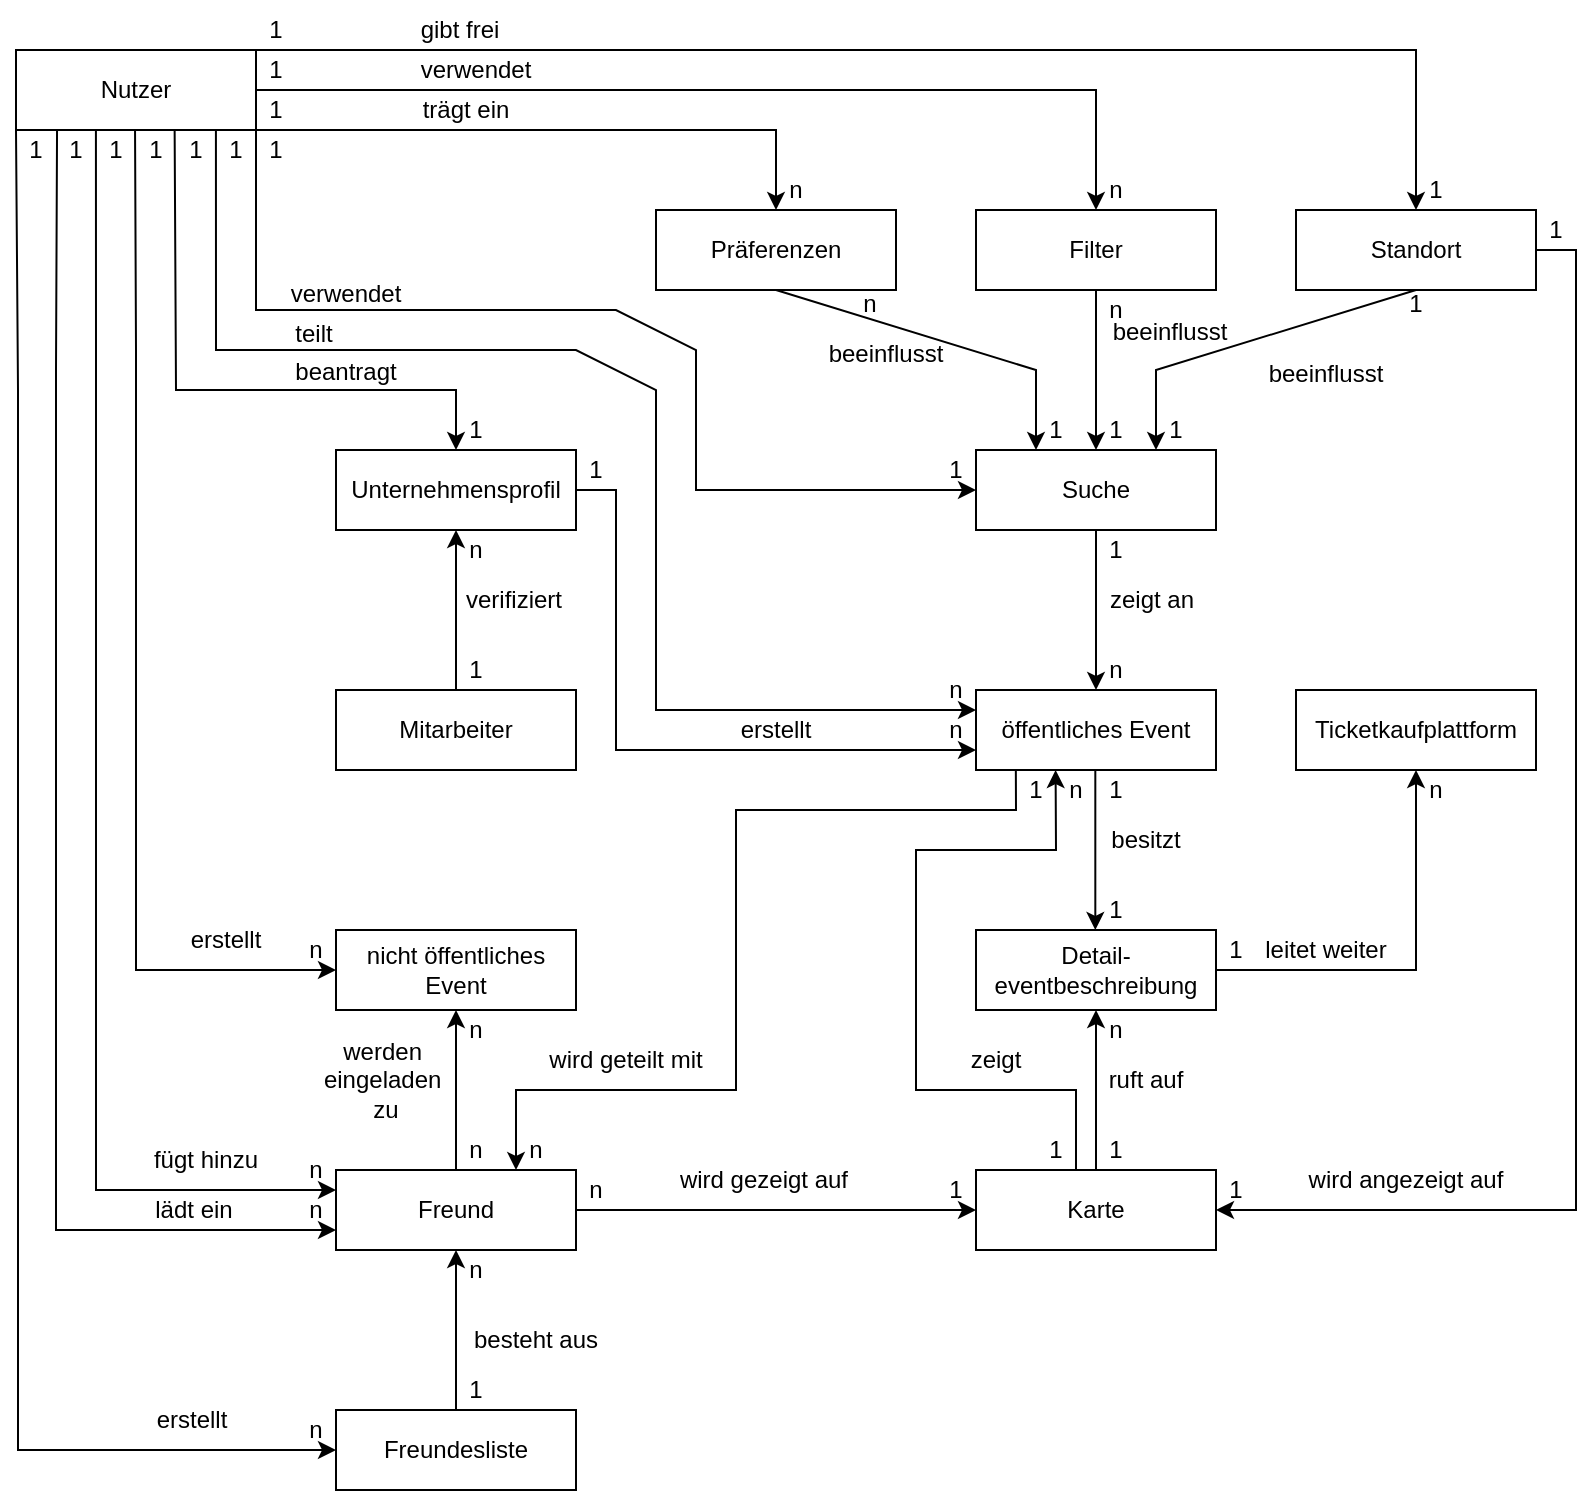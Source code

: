 <mxfile version="23.1.3" type="device">
  <diagram id="C5RBs43oDa-KdzZeNtuy" name="Page-1">
    <mxGraphModel dx="1430" dy="1957" grid="1" gridSize="10" guides="1" tooltips="1" connect="1" arrows="1" fold="1" page="1" pageScale="1" pageWidth="827" pageHeight="1169" math="0" shadow="0">
      <root>
        <mxCell id="WIyWlLk6GJQsqaUBKTNV-0" />
        <mxCell id="WIyWlLk6GJQsqaUBKTNV-1" parent="WIyWlLk6GJQsqaUBKTNV-0" />
        <mxCell id="nVapJY6sta9pWaosvOqD-2" value="Nutzer" style="rounded=0;whiteSpace=wrap;html=1;" parent="WIyWlLk6GJQsqaUBKTNV-1" vertex="1">
          <mxGeometry x="40" width="120" height="40" as="geometry" />
        </mxCell>
        <mxCell id="nVapJY6sta9pWaosvOqD-3" value="öffentliches Event" style="rounded=0;whiteSpace=wrap;html=1;" parent="WIyWlLk6GJQsqaUBKTNV-1" vertex="1">
          <mxGeometry x="520" y="320" width="120" height="40" as="geometry" />
        </mxCell>
        <mxCell id="nVapJY6sta9pWaosvOqD-4" value="Suche" style="rounded=0;whiteSpace=wrap;html=1;" parent="WIyWlLk6GJQsqaUBKTNV-1" vertex="1">
          <mxGeometry x="520" y="200" width="120" height="40" as="geometry" />
        </mxCell>
        <mxCell id="nVapJY6sta9pWaosvOqD-5" value="Standort" style="rounded=0;whiteSpace=wrap;html=1;" parent="WIyWlLk6GJQsqaUBKTNV-1" vertex="1">
          <mxGeometry x="680" y="80" width="120" height="40" as="geometry" />
        </mxCell>
        <mxCell id="nVapJY6sta9pWaosvOqD-6" value="Unternehmensprofil" style="rounded=0;whiteSpace=wrap;html=1;" parent="WIyWlLk6GJQsqaUBKTNV-1" vertex="1">
          <mxGeometry x="200" y="200" width="120" height="40" as="geometry" />
        </mxCell>
        <mxCell id="nVapJY6sta9pWaosvOqD-7" value="Detail-eventbeschreibung" style="rounded=0;whiteSpace=wrap;html=1;" parent="WIyWlLk6GJQsqaUBKTNV-1" vertex="1">
          <mxGeometry x="520" y="440" width="120" height="40" as="geometry" />
        </mxCell>
        <mxCell id="nVapJY6sta9pWaosvOqD-10" value="Mitarbeiter" style="rounded=0;whiteSpace=wrap;html=1;" parent="WIyWlLk6GJQsqaUBKTNV-1" vertex="1">
          <mxGeometry x="200" y="320" width="120" height="40" as="geometry" />
        </mxCell>
        <mxCell id="nVapJY6sta9pWaosvOqD-33" value="nicht öffentliches Event" style="rounded=0;whiteSpace=wrap;html=1;" parent="WIyWlLk6GJQsqaUBKTNV-1" vertex="1">
          <mxGeometry x="200" y="440" width="120" height="40" as="geometry" />
        </mxCell>
        <mxCell id="nVapJY6sta9pWaosvOqD-36" value="Freund" style="rounded=0;whiteSpace=wrap;html=1;" parent="WIyWlLk6GJQsqaUBKTNV-1" vertex="1">
          <mxGeometry x="200" y="560" width="120" height="40" as="geometry" />
        </mxCell>
        <mxCell id="nVapJY6sta9pWaosvOqD-44" value="Karte" style="rounded=0;whiteSpace=wrap;html=1;" parent="WIyWlLk6GJQsqaUBKTNV-1" vertex="1">
          <mxGeometry x="520" y="560" width="120" height="40" as="geometry" />
        </mxCell>
        <mxCell id="nVapJY6sta9pWaosvOqD-49" value="Ticketkaufplattform" style="rounded=0;whiteSpace=wrap;html=1;" parent="WIyWlLk6GJQsqaUBKTNV-1" vertex="1">
          <mxGeometry x="680" y="320" width="120" height="40" as="geometry" />
        </mxCell>
        <mxCell id="nVapJY6sta9pWaosvOqD-52" value="wird angezeigt auf" style="text;html=1;strokeColor=none;fillColor=none;align=center;verticalAlign=middle;whiteSpace=wrap;rounded=0;" parent="WIyWlLk6GJQsqaUBKTNV-1" vertex="1">
          <mxGeometry x="680" y="550" width="110" height="30" as="geometry" />
        </mxCell>
        <mxCell id="nVapJY6sta9pWaosvOqD-53" value="Freundesliste" style="rounded=0;whiteSpace=wrap;html=1;" parent="WIyWlLk6GJQsqaUBKTNV-1" vertex="1">
          <mxGeometry x="200" y="680" width="120" height="40" as="geometry" />
        </mxCell>
        <mxCell id="zgetLdKCv26-jTT6jSqN-0" value="Präferenzen" style="rounded=0;whiteSpace=wrap;html=1;" vertex="1" parent="WIyWlLk6GJQsqaUBKTNV-1">
          <mxGeometry x="360" y="80" width="120" height="40" as="geometry" />
        </mxCell>
        <mxCell id="zgetLdKCv26-jTT6jSqN-1" value="Filter" style="rounded=0;whiteSpace=wrap;html=1;" vertex="1" parent="WIyWlLk6GJQsqaUBKTNV-1">
          <mxGeometry x="520" y="80" width="120" height="40" as="geometry" />
        </mxCell>
        <mxCell id="zgetLdKCv26-jTT6jSqN-3" value="" style="endArrow=classic;html=1;rounded=0;entryX=0.5;entryY=0;entryDx=0;entryDy=0;exitX=1;exitY=0;exitDx=0;exitDy=0;" edge="1" parent="WIyWlLk6GJQsqaUBKTNV-1" source="nVapJY6sta9pWaosvOqD-2" target="nVapJY6sta9pWaosvOqD-5">
          <mxGeometry width="50" height="50" relative="1" as="geometry">
            <mxPoint x="160" y="10" as="sourcePoint" />
            <mxPoint x="740" y="10" as="targetPoint" />
            <Array as="points">
              <mxPoint x="740" />
            </Array>
          </mxGeometry>
        </mxCell>
        <mxCell id="zgetLdKCv26-jTT6jSqN-4" value="" style="endArrow=classic;html=1;rounded=0;entryX=0.5;entryY=0;entryDx=0;entryDy=0;exitX=1;exitY=0.5;exitDx=0;exitDy=0;" edge="1" parent="WIyWlLk6GJQsqaUBKTNV-1" source="nVapJY6sta9pWaosvOqD-2" target="zgetLdKCv26-jTT6jSqN-1">
          <mxGeometry width="50" height="50" relative="1" as="geometry">
            <mxPoint x="170" y="20" as="sourcePoint" />
            <mxPoint x="750" y="90" as="targetPoint" />
            <Array as="points">
              <mxPoint x="580" y="20" />
            </Array>
          </mxGeometry>
        </mxCell>
        <mxCell id="zgetLdKCv26-jTT6jSqN-5" value="" style="endArrow=classic;html=1;rounded=0;entryX=0.5;entryY=0;entryDx=0;entryDy=0;exitX=1;exitY=1;exitDx=0;exitDy=0;" edge="1" parent="WIyWlLk6GJQsqaUBKTNV-1" source="nVapJY6sta9pWaosvOqD-2" target="zgetLdKCv26-jTT6jSqN-0">
          <mxGeometry width="50" height="50" relative="1" as="geometry">
            <mxPoint x="170" y="30" as="sourcePoint" />
            <mxPoint x="590" y="90" as="targetPoint" />
            <Array as="points">
              <mxPoint x="420" y="40" />
            </Array>
          </mxGeometry>
        </mxCell>
        <mxCell id="zgetLdKCv26-jTT6jSqN-6" value="" style="endArrow=classic;html=1;rounded=0;exitX=1;exitY=1;exitDx=0;exitDy=0;entryX=0;entryY=0.5;entryDx=0;entryDy=0;" edge="1" parent="WIyWlLk6GJQsqaUBKTNV-1" source="nVapJY6sta9pWaosvOqD-2" target="nVapJY6sta9pWaosvOqD-4">
          <mxGeometry width="50" height="50" relative="1" as="geometry">
            <mxPoint x="80" y="140" as="sourcePoint" />
            <mxPoint x="320" y="190" as="targetPoint" />
            <Array as="points">
              <mxPoint x="160" y="100" />
              <mxPoint x="160" y="130" />
              <mxPoint x="340" y="130" />
              <mxPoint x="380" y="150" />
              <mxPoint x="380" y="220" />
            </Array>
          </mxGeometry>
        </mxCell>
        <mxCell id="zgetLdKCv26-jTT6jSqN-7" value="" style="endArrow=classic;html=1;rounded=0;entryX=0.5;entryY=0;entryDx=0;entryDy=0;exitX=0.661;exitY=1.007;exitDx=0;exitDy=0;exitPerimeter=0;" edge="1" parent="WIyWlLk6GJQsqaUBKTNV-1" source="nVapJY6sta9pWaosvOqD-2" target="nVapJY6sta9pWaosvOqD-6">
          <mxGeometry width="50" height="50" relative="1" as="geometry">
            <mxPoint x="30" y="150" as="sourcePoint" />
            <mxPoint x="290" y="200" as="targetPoint" />
            <Array as="points">
              <mxPoint x="120" y="170" />
              <mxPoint x="260" y="170" />
            </Array>
          </mxGeometry>
        </mxCell>
        <mxCell id="zgetLdKCv26-jTT6jSqN-8" value="" style="endArrow=classic;html=1;rounded=0;exitX=1;exitY=0.5;exitDx=0;exitDy=0;entryX=0;entryY=0.75;entryDx=0;entryDy=0;" edge="1" parent="WIyWlLk6GJQsqaUBKTNV-1" source="nVapJY6sta9pWaosvOqD-6" target="nVapJY6sta9pWaosvOqD-3">
          <mxGeometry width="50" height="50" relative="1" as="geometry">
            <mxPoint x="230" y="190" as="sourcePoint" />
            <mxPoint x="620" y="370" as="targetPoint" />
            <Array as="points">
              <mxPoint x="340" y="220" />
              <mxPoint x="340" y="350" />
              <mxPoint x="440" y="350" />
            </Array>
          </mxGeometry>
        </mxCell>
        <mxCell id="zgetLdKCv26-jTT6jSqN-9" value="" style="endArrow=classic;html=1;rounded=0;exitX=0.5;exitY=0;exitDx=0;exitDy=0;entryX=0.5;entryY=1;entryDx=0;entryDy=0;" edge="1" parent="WIyWlLk6GJQsqaUBKTNV-1" source="nVapJY6sta9pWaosvOqD-10" target="nVapJY6sta9pWaosvOqD-6">
          <mxGeometry width="50" height="50" relative="1" as="geometry">
            <mxPoint x="139.71" y="240" as="sourcePoint" />
            <mxPoint x="80" y="280" as="targetPoint" />
            <Array as="points" />
          </mxGeometry>
        </mxCell>
        <mxCell id="zgetLdKCv26-jTT6jSqN-10" value="" style="endArrow=classic;html=1;rounded=0;exitX=0.5;exitY=1;exitDx=0;exitDy=0;entryX=0.25;entryY=0;entryDx=0;entryDy=0;" edge="1" parent="WIyWlLk6GJQsqaUBKTNV-1" source="zgetLdKCv26-jTT6jSqN-0" target="nVapJY6sta9pWaosvOqD-4">
          <mxGeometry width="50" height="50" relative="1" as="geometry">
            <mxPoint x="460" y="210" as="sourcePoint" />
            <mxPoint x="420" y="160" as="targetPoint" />
            <Array as="points">
              <mxPoint x="550" y="160" />
            </Array>
          </mxGeometry>
        </mxCell>
        <mxCell id="zgetLdKCv26-jTT6jSqN-11" value="" style="endArrow=classic;html=1;rounded=0;exitX=0.5;exitY=1;exitDx=0;exitDy=0;entryX=0.25;entryY=0;entryDx=0;entryDy=0;" edge="1" parent="WIyWlLk6GJQsqaUBKTNV-1" source="zgetLdKCv26-jTT6jSqN-1">
          <mxGeometry width="50" height="50" relative="1" as="geometry">
            <mxPoint x="450" y="120" as="sourcePoint" />
            <mxPoint x="580" y="200" as="targetPoint" />
            <Array as="points">
              <mxPoint x="580" y="160" />
            </Array>
          </mxGeometry>
        </mxCell>
        <mxCell id="zgetLdKCv26-jTT6jSqN-12" value="" style="endArrow=classic;html=1;rounded=0;exitX=0.5;exitY=1;exitDx=0;exitDy=0;entryX=0.75;entryY=0;entryDx=0;entryDy=0;" edge="1" parent="WIyWlLk6GJQsqaUBKTNV-1" source="nVapJY6sta9pWaosvOqD-5" target="nVapJY6sta9pWaosvOqD-4">
          <mxGeometry width="50" height="50" relative="1" as="geometry">
            <mxPoint x="680" y="150" as="sourcePoint" />
            <mxPoint x="810" y="230" as="targetPoint" />
            <Array as="points">
              <mxPoint x="610" y="160" />
            </Array>
          </mxGeometry>
        </mxCell>
        <mxCell id="zgetLdKCv26-jTT6jSqN-13" value="" style="endArrow=classic;html=1;rounded=0;exitX=0.5;exitY=1;exitDx=0;exitDy=0;entryX=0.5;entryY=0;entryDx=0;entryDy=0;" edge="1" parent="WIyWlLk6GJQsqaUBKTNV-1" source="nVapJY6sta9pWaosvOqD-4" target="nVapJY6sta9pWaosvOqD-3">
          <mxGeometry width="50" height="50" relative="1" as="geometry">
            <mxPoint x="739.66" y="340" as="sourcePoint" />
            <mxPoint x="739.66" y="260" as="targetPoint" />
            <Array as="points" />
          </mxGeometry>
        </mxCell>
        <mxCell id="zgetLdKCv26-jTT6jSqN-14" value="" style="endArrow=classic;html=1;rounded=0;exitX=0.5;exitY=1;exitDx=0;exitDy=0;entryX=0.5;entryY=0;entryDx=0;entryDy=0;" edge="1" parent="WIyWlLk6GJQsqaUBKTNV-1">
          <mxGeometry width="50" height="50" relative="1" as="geometry">
            <mxPoint x="579.66" y="360" as="sourcePoint" />
            <mxPoint x="579.66" y="440" as="targetPoint" />
            <Array as="points" />
          </mxGeometry>
        </mxCell>
        <mxCell id="zgetLdKCv26-jTT6jSqN-15" value="" style="endArrow=classic;html=1;rounded=0;exitX=1;exitY=0.5;exitDx=0;exitDy=0;entryX=0.5;entryY=1;entryDx=0;entryDy=0;" edge="1" parent="WIyWlLk6GJQsqaUBKTNV-1" source="nVapJY6sta9pWaosvOqD-7" target="nVapJY6sta9pWaosvOqD-49">
          <mxGeometry width="50" height="50" relative="1" as="geometry">
            <mxPoint x="640" y="450" as="sourcePoint" />
            <mxPoint x="640" y="530" as="targetPoint" />
            <Array as="points">
              <mxPoint x="740" y="460" />
            </Array>
          </mxGeometry>
        </mxCell>
        <mxCell id="zgetLdKCv26-jTT6jSqN-16" value="" style="endArrow=classic;html=1;rounded=0;exitX=0.5;exitY=0;exitDx=0;exitDy=0;entryX=0.5;entryY=1;entryDx=0;entryDy=0;" edge="1" parent="WIyWlLk6GJQsqaUBKTNV-1" source="nVapJY6sta9pWaosvOqD-44" target="nVapJY6sta9pWaosvOqD-7">
          <mxGeometry width="50" height="50" relative="1" as="geometry">
            <mxPoint x="470" y="500" as="sourcePoint" />
            <mxPoint x="470" y="580" as="targetPoint" />
            <Array as="points" />
          </mxGeometry>
        </mxCell>
        <mxCell id="zgetLdKCv26-jTT6jSqN-17" value="" style="endArrow=classic;html=1;rounded=0;exitX=1;exitY=0.5;exitDx=0;exitDy=0;entryX=0;entryY=0.5;entryDx=0;entryDy=0;" edge="1" parent="WIyWlLk6GJQsqaUBKTNV-1" source="nVapJY6sta9pWaosvOqD-36" target="nVapJY6sta9pWaosvOqD-44">
          <mxGeometry width="50" height="50" relative="1" as="geometry">
            <mxPoint x="200" y="579.52" as="sourcePoint" />
            <mxPoint x="280" y="579.52" as="targetPoint" />
            <Array as="points" />
          </mxGeometry>
        </mxCell>
        <mxCell id="zgetLdKCv26-jTT6jSqN-18" value="" style="endArrow=classic;html=1;rounded=0;exitX=0.5;exitY=0;exitDx=0;exitDy=0;entryX=0.5;entryY=1;entryDx=0;entryDy=0;" edge="1" parent="WIyWlLk6GJQsqaUBKTNV-1" source="nVapJY6sta9pWaosvOqD-36" target="nVapJY6sta9pWaosvOqD-33">
          <mxGeometry width="50" height="50" relative="1" as="geometry">
            <mxPoint x="139.71" y="560" as="sourcePoint" />
            <mxPoint x="139.71" y="480" as="targetPoint" />
            <Array as="points" />
          </mxGeometry>
        </mxCell>
        <mxCell id="zgetLdKCv26-jTT6jSqN-19" value="" style="endArrow=classic;html=1;rounded=0;exitX=0.5;exitY=0;exitDx=0;exitDy=0;entryX=0.5;entryY=1;entryDx=0;entryDy=0;" edge="1" parent="WIyWlLk6GJQsqaUBKTNV-1">
          <mxGeometry width="50" height="50" relative="1" as="geometry">
            <mxPoint x="260" y="680" as="sourcePoint" />
            <mxPoint x="260" y="600" as="targetPoint" />
            <Array as="points" />
          </mxGeometry>
        </mxCell>
        <mxCell id="zgetLdKCv26-jTT6jSqN-20" value="" style="endArrow=classic;html=1;rounded=0;entryX=0;entryY=0.5;entryDx=0;entryDy=0;exitX=0.496;exitY=1;exitDx=0;exitDy=0;exitPerimeter=0;" edge="1" parent="WIyWlLk6GJQsqaUBKTNV-1" source="nVapJY6sta9pWaosvOqD-2" target="nVapJY6sta9pWaosvOqD-33">
          <mxGeometry width="50" height="50" relative="1" as="geometry">
            <mxPoint x="80" y="40" as="sourcePoint" />
            <mxPoint x="240" y="420" as="targetPoint" />
            <Array as="points">
              <mxPoint x="100" y="150" />
              <mxPoint x="100" y="460" />
            </Array>
          </mxGeometry>
        </mxCell>
        <mxCell id="zgetLdKCv26-jTT6jSqN-21" value="" style="endArrow=classic;html=1;rounded=0;exitX=0.333;exitY=1;exitDx=0;exitDy=0;entryX=0;entryY=0.25;entryDx=0;entryDy=0;exitPerimeter=0;" edge="1" parent="WIyWlLk6GJQsqaUBKTNV-1" source="nVapJY6sta9pWaosvOqD-2" target="nVapJY6sta9pWaosvOqD-36">
          <mxGeometry width="50" height="50" relative="1" as="geometry">
            <mxPoint x="60" y="40" as="sourcePoint" />
            <mxPoint x="60" y="480" as="targetPoint" />
            <Array as="points">
              <mxPoint x="80" y="150" />
              <mxPoint x="80" y="570" />
            </Array>
          </mxGeometry>
        </mxCell>
        <mxCell id="zgetLdKCv26-jTT6jSqN-22" value="" style="endArrow=classic;html=1;rounded=0;exitX=0.171;exitY=0.993;exitDx=0;exitDy=0;entryX=0;entryY=0.75;entryDx=0;entryDy=0;exitPerimeter=0;" edge="1" parent="WIyWlLk6GJQsqaUBKTNV-1" source="nVapJY6sta9pWaosvOqD-2" target="nVapJY6sta9pWaosvOqD-36">
          <mxGeometry width="50" height="50" relative="1" as="geometry">
            <mxPoint x="50" y="50" as="sourcePoint" />
            <mxPoint x="70" y="590" as="targetPoint" />
            <Array as="points">
              <mxPoint x="60" y="160" />
              <mxPoint x="60" y="590" />
            </Array>
          </mxGeometry>
        </mxCell>
        <mxCell id="zgetLdKCv26-jTT6jSqN-23" value="" style="endArrow=classic;html=1;rounded=0;exitX=0;exitY=1;exitDx=0;exitDy=0;entryX=0;entryY=0.5;entryDx=0;entryDy=0;" edge="1" parent="WIyWlLk6GJQsqaUBKTNV-1" source="nVapJY6sta9pWaosvOqD-2" target="nVapJY6sta9pWaosvOqD-53">
          <mxGeometry width="50" height="50" relative="1" as="geometry">
            <mxPoint x="40" y="50" as="sourcePoint" />
            <mxPoint x="71" y="600" as="targetPoint" />
            <Array as="points">
              <mxPoint x="41" y="170" />
              <mxPoint x="41" y="700" />
            </Array>
          </mxGeometry>
        </mxCell>
        <mxCell id="zgetLdKCv26-jTT6jSqN-24" value="" style="endArrow=classic;html=1;rounded=0;exitX=0.335;exitY=1;exitDx=0;exitDy=0;entryX=0.25;entryY=0;entryDx=0;entryDy=0;exitPerimeter=0;" edge="1" parent="WIyWlLk6GJQsqaUBKTNV-1">
          <mxGeometry width="50" height="50" relative="1" as="geometry">
            <mxPoint x="570" y="560" as="sourcePoint" />
            <mxPoint x="559.8" y="360" as="targetPoint" />
            <Array as="points">
              <mxPoint x="570.0" y="520" />
              <mxPoint x="490.0" y="520" />
              <mxPoint x="490.0" y="400" />
              <mxPoint x="560.0" y="400" />
            </Array>
          </mxGeometry>
        </mxCell>
        <mxCell id="zgetLdKCv26-jTT6jSqN-25" value="" style="endArrow=classic;html=1;rounded=0;exitX=0.833;exitY=1;exitDx=0;exitDy=0;exitPerimeter=0;entryX=0;entryY=0.25;entryDx=0;entryDy=0;" edge="1" parent="WIyWlLk6GJQsqaUBKTNV-1" source="nVapJY6sta9pWaosvOqD-2" target="nVapJY6sta9pWaosvOqD-3">
          <mxGeometry width="50" height="50" relative="1" as="geometry">
            <mxPoint x="120" y="40" as="sourcePoint" />
            <mxPoint x="490" y="330" as="targetPoint" />
            <Array as="points">
              <mxPoint x="140" y="150" />
              <mxPoint x="320" y="150" />
              <mxPoint x="360" y="170" />
              <mxPoint x="360" y="330" />
            </Array>
          </mxGeometry>
        </mxCell>
        <mxCell id="zgetLdKCv26-jTT6jSqN-26" value="" style="endArrow=classic;html=1;rounded=0;entryX=0.75;entryY=0;entryDx=0;entryDy=0;exitX=0.166;exitY=0.999;exitDx=0;exitDy=0;exitPerimeter=0;" edge="1" parent="WIyWlLk6GJQsqaUBKTNV-1" source="nVapJY6sta9pWaosvOqD-3" target="nVapJY6sta9pWaosvOqD-36">
          <mxGeometry width="50" height="50" relative="1" as="geometry">
            <mxPoint x="520" y="380" as="sourcePoint" />
            <mxPoint x="460" y="570" as="targetPoint" />
            <Array as="points">
              <mxPoint x="540" y="380" />
              <mxPoint x="400" y="380" />
              <mxPoint x="400" y="520" />
              <mxPoint x="290" y="520" />
            </Array>
          </mxGeometry>
        </mxCell>
        <mxCell id="zgetLdKCv26-jTT6jSqN-27" value="1" style="text;html=1;strokeColor=none;fillColor=none;align=center;verticalAlign=middle;whiteSpace=wrap;rounded=0;" vertex="1" parent="WIyWlLk6GJQsqaUBKTNV-1">
          <mxGeometry x="580" y="540" width="20" height="20" as="geometry" />
        </mxCell>
        <mxCell id="zgetLdKCv26-jTT6jSqN-28" value="1" style="text;html=1;strokeColor=none;fillColor=none;align=center;verticalAlign=middle;whiteSpace=wrap;rounded=0;" vertex="1" parent="WIyWlLk6GJQsqaUBKTNV-1">
          <mxGeometry x="500" y="560" width="20" height="20" as="geometry" />
        </mxCell>
        <mxCell id="zgetLdKCv26-jTT6jSqN-29" value="1" style="text;html=1;strokeColor=none;fillColor=none;align=center;verticalAlign=middle;whiteSpace=wrap;rounded=0;" vertex="1" parent="WIyWlLk6GJQsqaUBKTNV-1">
          <mxGeometry x="550" y="540" width="20" height="20" as="geometry" />
        </mxCell>
        <mxCell id="zgetLdKCv26-jTT6jSqN-30" value="n" style="text;html=1;strokeColor=none;fillColor=none;align=center;verticalAlign=middle;whiteSpace=wrap;rounded=0;" vertex="1" parent="WIyWlLk6GJQsqaUBKTNV-1">
          <mxGeometry x="740" y="360" width="20" height="20" as="geometry" />
        </mxCell>
        <mxCell id="zgetLdKCv26-jTT6jSqN-31" value="1" style="text;html=1;strokeColor=none;fillColor=none;align=center;verticalAlign=middle;whiteSpace=wrap;rounded=0;" vertex="1" parent="WIyWlLk6GJQsqaUBKTNV-1">
          <mxGeometry x="640" y="440" width="20" height="20" as="geometry" />
        </mxCell>
        <mxCell id="zgetLdKCv26-jTT6jSqN-32" value="1" style="text;html=1;strokeColor=none;fillColor=none;align=center;verticalAlign=middle;whiteSpace=wrap;rounded=0;" vertex="1" parent="WIyWlLk6GJQsqaUBKTNV-1">
          <mxGeometry x="580" y="360" width="20" height="20" as="geometry" />
        </mxCell>
        <mxCell id="zgetLdKCv26-jTT6jSqN-33" value="n" style="text;html=1;strokeColor=none;fillColor=none;align=center;verticalAlign=middle;whiteSpace=wrap;rounded=0;" vertex="1" parent="WIyWlLk6GJQsqaUBKTNV-1">
          <mxGeometry x="580" y="480" width="20" height="20" as="geometry" />
        </mxCell>
        <mxCell id="zgetLdKCv26-jTT6jSqN-34" value="1" style="text;html=1;strokeColor=none;fillColor=none;align=center;verticalAlign=middle;whiteSpace=wrap;rounded=0;" vertex="1" parent="WIyWlLk6GJQsqaUBKTNV-1">
          <mxGeometry x="580" y="420" width="20" height="20" as="geometry" />
        </mxCell>
        <mxCell id="zgetLdKCv26-jTT6jSqN-35" value="n" style="text;html=1;strokeColor=none;fillColor=none;align=center;verticalAlign=middle;whiteSpace=wrap;rounded=0;" vertex="1" parent="WIyWlLk6GJQsqaUBKTNV-1">
          <mxGeometry x="560" y="360" width="20" height="20" as="geometry" />
        </mxCell>
        <mxCell id="zgetLdKCv26-jTT6jSqN-36" value="n" style="text;html=1;strokeColor=none;fillColor=none;align=center;verticalAlign=middle;whiteSpace=wrap;rounded=0;" vertex="1" parent="WIyWlLk6GJQsqaUBKTNV-1">
          <mxGeometry x="290" y="540" width="20" height="20" as="geometry" />
        </mxCell>
        <mxCell id="zgetLdKCv26-jTT6jSqN-37" value="1" style="text;html=1;strokeColor=none;fillColor=none;align=center;verticalAlign=middle;whiteSpace=wrap;rounded=0;" vertex="1" parent="WIyWlLk6GJQsqaUBKTNV-1">
          <mxGeometry x="540" y="360" width="20" height="20" as="geometry" />
        </mxCell>
        <mxCell id="zgetLdKCv26-jTT6jSqN-38" value="1" style="text;html=1;strokeColor=none;fillColor=none;align=center;verticalAlign=middle;whiteSpace=wrap;rounded=0;" vertex="1" parent="WIyWlLk6GJQsqaUBKTNV-1">
          <mxGeometry x="580" y="240" width="20" height="20" as="geometry" />
        </mxCell>
        <mxCell id="zgetLdKCv26-jTT6jSqN-39" value="n" style="text;html=1;strokeColor=none;fillColor=none;align=center;verticalAlign=middle;whiteSpace=wrap;rounded=0;" vertex="1" parent="WIyWlLk6GJQsqaUBKTNV-1">
          <mxGeometry x="580" y="300" width="20" height="20" as="geometry" />
        </mxCell>
        <mxCell id="zgetLdKCv26-jTT6jSqN-40" value="1" style="text;html=1;strokeColor=none;fillColor=none;align=center;verticalAlign=middle;whiteSpace=wrap;rounded=0;" vertex="1" parent="WIyWlLk6GJQsqaUBKTNV-1">
          <mxGeometry x="550" y="180" width="20" height="20" as="geometry" />
        </mxCell>
        <mxCell id="zgetLdKCv26-jTT6jSqN-42" value="n" style="text;html=1;strokeColor=none;fillColor=none;align=center;verticalAlign=middle;whiteSpace=wrap;rounded=0;" vertex="1" parent="WIyWlLk6GJQsqaUBKTNV-1">
          <mxGeometry x="580" y="120" width="20" height="20" as="geometry" />
        </mxCell>
        <mxCell id="zgetLdKCv26-jTT6jSqN-43" value="1" style="text;html=1;strokeColor=none;fillColor=none;align=center;verticalAlign=middle;whiteSpace=wrap;rounded=0;" vertex="1" parent="WIyWlLk6GJQsqaUBKTNV-1">
          <mxGeometry x="730" y="117" width="20" height="20" as="geometry" />
        </mxCell>
        <mxCell id="zgetLdKCv26-jTT6jSqN-44" value="n" style="text;html=1;strokeColor=none;fillColor=none;align=center;verticalAlign=middle;whiteSpace=wrap;rounded=0;" vertex="1" parent="WIyWlLk6GJQsqaUBKTNV-1">
          <mxGeometry x="457" y="117" width="20" height="20" as="geometry" />
        </mxCell>
        <mxCell id="zgetLdKCv26-jTT6jSqN-45" value="1" style="text;html=1;strokeColor=none;fillColor=none;align=center;verticalAlign=middle;whiteSpace=wrap;rounded=0;" vertex="1" parent="WIyWlLk6GJQsqaUBKTNV-1">
          <mxGeometry x="580" y="180" width="20" height="20" as="geometry" />
        </mxCell>
        <mxCell id="zgetLdKCv26-jTT6jSqN-46" value="1" style="text;html=1;strokeColor=none;fillColor=none;align=center;verticalAlign=middle;whiteSpace=wrap;rounded=0;" vertex="1" parent="WIyWlLk6GJQsqaUBKTNV-1">
          <mxGeometry x="610" y="180" width="20" height="20" as="geometry" />
        </mxCell>
        <mxCell id="zgetLdKCv26-jTT6jSqN-47" value="1" style="text;html=1;strokeColor=none;fillColor=none;align=center;verticalAlign=middle;whiteSpace=wrap;rounded=0;" vertex="1" parent="WIyWlLk6GJQsqaUBKTNV-1">
          <mxGeometry x="160" y="20" width="20" height="20" as="geometry" />
        </mxCell>
        <mxCell id="zgetLdKCv26-jTT6jSqN-48" value="1" style="text;html=1;strokeColor=none;fillColor=none;align=center;verticalAlign=middle;whiteSpace=wrap;rounded=0;" vertex="1" parent="WIyWlLk6GJQsqaUBKTNV-1">
          <mxGeometry x="160" width="20" height="20" as="geometry" />
        </mxCell>
        <mxCell id="zgetLdKCv26-jTT6jSqN-49" value="1" style="text;html=1;strokeColor=none;fillColor=none;align=center;verticalAlign=middle;whiteSpace=wrap;rounded=0;" vertex="1" parent="WIyWlLk6GJQsqaUBKTNV-1">
          <mxGeometry x="160" y="-20" width="20" height="20" as="geometry" />
        </mxCell>
        <mxCell id="zgetLdKCv26-jTT6jSqN-50" value="n" style="text;html=1;strokeColor=none;fillColor=none;align=center;verticalAlign=middle;whiteSpace=wrap;rounded=0;" vertex="1" parent="WIyWlLk6GJQsqaUBKTNV-1">
          <mxGeometry x="420" y="60" width="20" height="20" as="geometry" />
        </mxCell>
        <mxCell id="zgetLdKCv26-jTT6jSqN-51" value="n" style="text;html=1;strokeColor=none;fillColor=none;align=center;verticalAlign=middle;whiteSpace=wrap;rounded=0;" vertex="1" parent="WIyWlLk6GJQsqaUBKTNV-1">
          <mxGeometry x="580" y="60" width="20" height="20" as="geometry" />
        </mxCell>
        <mxCell id="zgetLdKCv26-jTT6jSqN-52" value="1" style="text;html=1;strokeColor=none;fillColor=none;align=center;verticalAlign=middle;whiteSpace=wrap;rounded=0;" vertex="1" parent="WIyWlLk6GJQsqaUBKTNV-1">
          <mxGeometry x="740" y="60" width="20" height="20" as="geometry" />
        </mxCell>
        <mxCell id="zgetLdKCv26-jTT6jSqN-53" value="1" style="text;html=1;strokeColor=none;fillColor=none;align=center;verticalAlign=middle;whiteSpace=wrap;rounded=0;" vertex="1" parent="WIyWlLk6GJQsqaUBKTNV-1">
          <mxGeometry x="500" y="200" width="20" height="20" as="geometry" />
        </mxCell>
        <mxCell id="zgetLdKCv26-jTT6jSqN-54" value="1" style="text;html=1;strokeColor=none;fillColor=none;align=center;verticalAlign=middle;whiteSpace=wrap;rounded=0;" vertex="1" parent="WIyWlLk6GJQsqaUBKTNV-1">
          <mxGeometry x="160" y="40" width="20" height="20" as="geometry" />
        </mxCell>
        <mxCell id="zgetLdKCv26-jTT6jSqN-55" value="1" style="text;html=1;strokeColor=none;fillColor=none;align=center;verticalAlign=middle;whiteSpace=wrap;rounded=0;" vertex="1" parent="WIyWlLk6GJQsqaUBKTNV-1">
          <mxGeometry x="140" y="40" width="20" height="20" as="geometry" />
        </mxCell>
        <mxCell id="zgetLdKCv26-jTT6jSqN-56" value="1" style="text;html=1;strokeColor=none;fillColor=none;align=center;verticalAlign=middle;whiteSpace=wrap;rounded=0;" vertex="1" parent="WIyWlLk6GJQsqaUBKTNV-1">
          <mxGeometry x="120" y="40" width="20" height="20" as="geometry" />
        </mxCell>
        <mxCell id="zgetLdKCv26-jTT6jSqN-57" value="1" style="text;html=1;strokeColor=none;fillColor=none;align=center;verticalAlign=middle;whiteSpace=wrap;rounded=0;" vertex="1" parent="WIyWlLk6GJQsqaUBKTNV-1">
          <mxGeometry x="100" y="40" width="20" height="20" as="geometry" />
        </mxCell>
        <mxCell id="zgetLdKCv26-jTT6jSqN-58" value="1" style="text;html=1;strokeColor=none;fillColor=none;align=center;verticalAlign=middle;whiteSpace=wrap;rounded=0;" vertex="1" parent="WIyWlLk6GJQsqaUBKTNV-1">
          <mxGeometry x="80" y="40" width="20" height="20" as="geometry" />
        </mxCell>
        <mxCell id="zgetLdKCv26-jTT6jSqN-59" value="1" style="text;html=1;strokeColor=none;fillColor=none;align=center;verticalAlign=middle;whiteSpace=wrap;rounded=0;" vertex="1" parent="WIyWlLk6GJQsqaUBKTNV-1">
          <mxGeometry x="60" y="40" width="20" height="20" as="geometry" />
        </mxCell>
        <mxCell id="zgetLdKCv26-jTT6jSqN-60" value="1" style="text;html=1;strokeColor=none;fillColor=none;align=center;verticalAlign=middle;whiteSpace=wrap;rounded=0;" vertex="1" parent="WIyWlLk6GJQsqaUBKTNV-1">
          <mxGeometry x="40" y="40" width="20" height="20" as="geometry" />
        </mxCell>
        <mxCell id="zgetLdKCv26-jTT6jSqN-61" value="1" style="text;html=1;strokeColor=none;fillColor=none;align=center;verticalAlign=middle;whiteSpace=wrap;rounded=0;" vertex="1" parent="WIyWlLk6GJQsqaUBKTNV-1">
          <mxGeometry x="260" y="180" width="20" height="20" as="geometry" />
        </mxCell>
        <mxCell id="zgetLdKCv26-jTT6jSqN-62" value="1" style="text;html=1;strokeColor=none;fillColor=none;align=center;verticalAlign=middle;whiteSpace=wrap;rounded=0;" vertex="1" parent="WIyWlLk6GJQsqaUBKTNV-1">
          <mxGeometry x="260" y="300" width="20" height="20" as="geometry" />
        </mxCell>
        <mxCell id="zgetLdKCv26-jTT6jSqN-63" value="1" style="text;html=1;strokeColor=none;fillColor=none;align=center;verticalAlign=middle;whiteSpace=wrap;rounded=0;" vertex="1" parent="WIyWlLk6GJQsqaUBKTNV-1">
          <mxGeometry x="320" y="200" width="20" height="20" as="geometry" />
        </mxCell>
        <mxCell id="zgetLdKCv26-jTT6jSqN-64" value="n" style="text;html=1;strokeColor=none;fillColor=none;align=center;verticalAlign=middle;whiteSpace=wrap;rounded=0;" vertex="1" parent="WIyWlLk6GJQsqaUBKTNV-1">
          <mxGeometry x="260" y="240" width="20" height="20" as="geometry" />
        </mxCell>
        <mxCell id="zgetLdKCv26-jTT6jSqN-65" value="n" style="text;html=1;strokeColor=none;fillColor=none;align=center;verticalAlign=middle;whiteSpace=wrap;rounded=0;" vertex="1" parent="WIyWlLk6GJQsqaUBKTNV-1">
          <mxGeometry x="180" y="440" width="20" height="20" as="geometry" />
        </mxCell>
        <mxCell id="zgetLdKCv26-jTT6jSqN-66" value="n" style="text;html=1;strokeColor=none;fillColor=none;align=center;verticalAlign=middle;whiteSpace=wrap;rounded=0;" vertex="1" parent="WIyWlLk6GJQsqaUBKTNV-1">
          <mxGeometry x="260" y="480" width="20" height="20" as="geometry" />
        </mxCell>
        <mxCell id="zgetLdKCv26-jTT6jSqN-67" value="n" style="text;html=1;strokeColor=none;fillColor=none;align=center;verticalAlign=middle;whiteSpace=wrap;rounded=0;" vertex="1" parent="WIyWlLk6GJQsqaUBKTNV-1">
          <mxGeometry x="500" y="330" width="20" height="20" as="geometry" />
        </mxCell>
        <mxCell id="zgetLdKCv26-jTT6jSqN-68" value="n" style="text;html=1;strokeColor=none;fillColor=none;align=center;verticalAlign=middle;whiteSpace=wrap;rounded=0;" vertex="1" parent="WIyWlLk6GJQsqaUBKTNV-1">
          <mxGeometry x="500" y="310" width="20" height="20" as="geometry" />
        </mxCell>
        <mxCell id="zgetLdKCv26-jTT6jSqN-69" value="n" style="text;html=1;strokeColor=none;fillColor=none;align=center;verticalAlign=middle;whiteSpace=wrap;rounded=0;" vertex="1" parent="WIyWlLk6GJQsqaUBKTNV-1">
          <mxGeometry x="180" y="550" width="20" height="20" as="geometry" />
        </mxCell>
        <mxCell id="zgetLdKCv26-jTT6jSqN-70" value="n" style="text;html=1;strokeColor=none;fillColor=none;align=center;verticalAlign=middle;whiteSpace=wrap;rounded=0;" vertex="1" parent="WIyWlLk6GJQsqaUBKTNV-1">
          <mxGeometry x="180" y="570" width="20" height="20" as="geometry" />
        </mxCell>
        <mxCell id="zgetLdKCv26-jTT6jSqN-71" value="n" style="text;html=1;strokeColor=none;fillColor=none;align=center;verticalAlign=middle;whiteSpace=wrap;rounded=0;" vertex="1" parent="WIyWlLk6GJQsqaUBKTNV-1">
          <mxGeometry x="320" y="560" width="20" height="20" as="geometry" />
        </mxCell>
        <mxCell id="zgetLdKCv26-jTT6jSqN-72" value="1" style="text;html=1;strokeColor=none;fillColor=none;align=center;verticalAlign=middle;whiteSpace=wrap;rounded=0;" vertex="1" parent="WIyWlLk6GJQsqaUBKTNV-1">
          <mxGeometry x="260" y="660" width="20" height="20" as="geometry" />
        </mxCell>
        <mxCell id="zgetLdKCv26-jTT6jSqN-73" value="n" style="text;html=1;strokeColor=none;fillColor=none;align=center;verticalAlign=middle;whiteSpace=wrap;rounded=0;" vertex="1" parent="WIyWlLk6GJQsqaUBKTNV-1">
          <mxGeometry x="260" y="600" width="20" height="20" as="geometry" />
        </mxCell>
        <mxCell id="zgetLdKCv26-jTT6jSqN-74" value="" style="endArrow=classic;html=1;rounded=0;exitX=1;exitY=0.5;exitDx=0;exitDy=0;entryX=1;entryY=0.5;entryDx=0;entryDy=0;" edge="1" parent="WIyWlLk6GJQsqaUBKTNV-1" source="nVapJY6sta9pWaosvOqD-5" target="nVapJY6sta9pWaosvOqD-44">
          <mxGeometry width="50" height="50" relative="1" as="geometry">
            <mxPoint x="820" y="100" as="sourcePoint" />
            <mxPoint x="820" y="590" as="targetPoint" />
            <Array as="points">
              <mxPoint x="820" y="100" />
              <mxPoint x="820" y="580" />
            </Array>
          </mxGeometry>
        </mxCell>
        <mxCell id="zgetLdKCv26-jTT6jSqN-75" value="1" style="text;html=1;strokeColor=none;fillColor=none;align=center;verticalAlign=middle;whiteSpace=wrap;rounded=0;" vertex="1" parent="WIyWlLk6GJQsqaUBKTNV-1">
          <mxGeometry x="800" y="80" width="20" height="20" as="geometry" />
        </mxCell>
        <mxCell id="zgetLdKCv26-jTT6jSqN-76" value="1" style="text;html=1;strokeColor=none;fillColor=none;align=center;verticalAlign=middle;whiteSpace=wrap;rounded=0;" vertex="1" parent="WIyWlLk6GJQsqaUBKTNV-1">
          <mxGeometry x="640" y="560" width="20" height="20" as="geometry" />
        </mxCell>
        <mxCell id="zgetLdKCv26-jTT6jSqN-77" value="leitet weiter" style="text;html=1;strokeColor=none;fillColor=none;align=center;verticalAlign=middle;whiteSpace=wrap;rounded=0;" vertex="1" parent="WIyWlLk6GJQsqaUBKTNV-1">
          <mxGeometry x="660" y="435" width="70" height="30" as="geometry" />
        </mxCell>
        <mxCell id="zgetLdKCv26-jTT6jSqN-78" value="ruft auf" style="text;html=1;strokeColor=none;fillColor=none;align=center;verticalAlign=middle;whiteSpace=wrap;rounded=0;" vertex="1" parent="WIyWlLk6GJQsqaUBKTNV-1">
          <mxGeometry x="570" y="500" width="70" height="30" as="geometry" />
        </mxCell>
        <mxCell id="zgetLdKCv26-jTT6jSqN-79" value="zeigt" style="text;html=1;strokeColor=none;fillColor=none;align=center;verticalAlign=middle;whiteSpace=wrap;rounded=0;" vertex="1" parent="WIyWlLk6GJQsqaUBKTNV-1">
          <mxGeometry x="490" y="490" width="80" height="30" as="geometry" />
        </mxCell>
        <mxCell id="zgetLdKCv26-jTT6jSqN-80" value="wird geteilt mit" style="text;html=1;strokeColor=none;fillColor=none;align=center;verticalAlign=middle;whiteSpace=wrap;rounded=0;" vertex="1" parent="WIyWlLk6GJQsqaUBKTNV-1">
          <mxGeometry x="290" y="490" width="110" height="30" as="geometry" />
        </mxCell>
        <mxCell id="zgetLdKCv26-jTT6jSqN-81" value="wird gezeigt auf" style="text;html=1;strokeColor=none;fillColor=none;align=center;verticalAlign=middle;whiteSpace=wrap;rounded=0;" vertex="1" parent="WIyWlLk6GJQsqaUBKTNV-1">
          <mxGeometry x="359" y="550" width="110" height="30" as="geometry" />
        </mxCell>
        <mxCell id="zgetLdKCv26-jTT6jSqN-82" value="besteht aus" style="text;html=1;strokeColor=none;fillColor=none;align=center;verticalAlign=middle;whiteSpace=wrap;rounded=0;" vertex="1" parent="WIyWlLk6GJQsqaUBKTNV-1">
          <mxGeometry x="245" y="630" width="110" height="30" as="geometry" />
        </mxCell>
        <mxCell id="zgetLdKCv26-jTT6jSqN-83" value="n" style="text;html=1;strokeColor=none;fillColor=none;align=center;verticalAlign=middle;whiteSpace=wrap;rounded=0;" vertex="1" parent="WIyWlLk6GJQsqaUBKTNV-1">
          <mxGeometry x="260" y="540" width="20" height="20" as="geometry" />
        </mxCell>
        <mxCell id="zgetLdKCv26-jTT6jSqN-84" value="&lt;div&gt;werden&amp;nbsp;&lt;/div&gt;&lt;div&gt;eingeladen&amp;nbsp;&lt;/div&gt;&lt;div&gt;zu&lt;/div&gt;" style="text;html=1;strokeColor=none;fillColor=none;align=center;verticalAlign=middle;whiteSpace=wrap;rounded=0;" vertex="1" parent="WIyWlLk6GJQsqaUBKTNV-1">
          <mxGeometry x="170" y="495" width="110" height="40" as="geometry" />
        </mxCell>
        <mxCell id="zgetLdKCv26-jTT6jSqN-85" value="fügt hinzu" style="text;html=1;strokeColor=none;fillColor=none;align=center;verticalAlign=middle;whiteSpace=wrap;rounded=0;" vertex="1" parent="WIyWlLk6GJQsqaUBKTNV-1">
          <mxGeometry x="80" y="540" width="110" height="30" as="geometry" />
        </mxCell>
        <mxCell id="zgetLdKCv26-jTT6jSqN-86" value="lädt ein" style="text;html=1;strokeColor=none;fillColor=none;align=center;verticalAlign=middle;whiteSpace=wrap;rounded=0;" vertex="1" parent="WIyWlLk6GJQsqaUBKTNV-1">
          <mxGeometry x="74" y="565" width="110" height="30" as="geometry" />
        </mxCell>
        <mxCell id="zgetLdKCv26-jTT6jSqN-87" value="erstellt" style="text;html=1;strokeColor=none;fillColor=none;align=center;verticalAlign=middle;whiteSpace=wrap;rounded=0;" vertex="1" parent="WIyWlLk6GJQsqaUBKTNV-1">
          <mxGeometry x="73" y="670" width="110" height="30" as="geometry" />
        </mxCell>
        <mxCell id="zgetLdKCv26-jTT6jSqN-88" value="n" style="text;html=1;strokeColor=none;fillColor=none;align=center;verticalAlign=middle;whiteSpace=wrap;rounded=0;" vertex="1" parent="WIyWlLk6GJQsqaUBKTNV-1">
          <mxGeometry x="180" y="680" width="20" height="20" as="geometry" />
        </mxCell>
        <mxCell id="zgetLdKCv26-jTT6jSqN-89" value="erstellt" style="text;html=1;strokeColor=none;fillColor=none;align=center;verticalAlign=middle;whiteSpace=wrap;rounded=0;" vertex="1" parent="WIyWlLk6GJQsqaUBKTNV-1">
          <mxGeometry x="90" y="430" width="110" height="30" as="geometry" />
        </mxCell>
        <mxCell id="zgetLdKCv26-jTT6jSqN-90" value="verifiziert" style="text;html=1;strokeColor=none;fillColor=none;align=center;verticalAlign=middle;whiteSpace=wrap;rounded=0;" vertex="1" parent="WIyWlLk6GJQsqaUBKTNV-1">
          <mxGeometry x="234" y="260" width="110" height="30" as="geometry" />
        </mxCell>
        <mxCell id="zgetLdKCv26-jTT6jSqN-91" value="beantragt" style="text;html=1;strokeColor=none;fillColor=none;align=center;verticalAlign=middle;whiteSpace=wrap;rounded=0;" vertex="1" parent="WIyWlLk6GJQsqaUBKTNV-1">
          <mxGeometry x="150" y="146" width="110" height="30" as="geometry" />
        </mxCell>
        <mxCell id="zgetLdKCv26-jTT6jSqN-92" value="teilt" style="text;html=1;strokeColor=none;fillColor=none;align=center;verticalAlign=middle;whiteSpace=wrap;rounded=0;" vertex="1" parent="WIyWlLk6GJQsqaUBKTNV-1">
          <mxGeometry x="134" y="127" width="110" height="30" as="geometry" />
        </mxCell>
        <mxCell id="zgetLdKCv26-jTT6jSqN-93" value="verwendet" style="text;html=1;strokeColor=none;fillColor=none;align=center;verticalAlign=middle;whiteSpace=wrap;rounded=0;" vertex="1" parent="WIyWlLk6GJQsqaUBKTNV-1">
          <mxGeometry x="150" y="107" width="110" height="30" as="geometry" />
        </mxCell>
        <mxCell id="zgetLdKCv26-jTT6jSqN-94" value="verwendet" style="text;html=1;strokeColor=none;fillColor=none;align=center;verticalAlign=middle;whiteSpace=wrap;rounded=0;" vertex="1" parent="WIyWlLk6GJQsqaUBKTNV-1">
          <mxGeometry x="215" y="-5" width="110" height="30" as="geometry" />
        </mxCell>
        <mxCell id="zgetLdKCv26-jTT6jSqN-95" value="trägt ein" style="text;html=1;strokeColor=none;fillColor=none;align=center;verticalAlign=middle;whiteSpace=wrap;rounded=0;" vertex="1" parent="WIyWlLk6GJQsqaUBKTNV-1">
          <mxGeometry x="210" y="15" width="110" height="30" as="geometry" />
        </mxCell>
        <mxCell id="zgetLdKCv26-jTT6jSqN-96" value="gibt frei" style="text;html=1;strokeColor=none;fillColor=none;align=center;verticalAlign=middle;whiteSpace=wrap;rounded=0;" vertex="1" parent="WIyWlLk6GJQsqaUBKTNV-1">
          <mxGeometry x="207" y="-25" width="110" height="30" as="geometry" />
        </mxCell>
        <mxCell id="zgetLdKCv26-jTT6jSqN-97" value="besitzt" style="text;html=1;strokeColor=none;fillColor=none;align=center;verticalAlign=middle;whiteSpace=wrap;rounded=0;" vertex="1" parent="WIyWlLk6GJQsqaUBKTNV-1">
          <mxGeometry x="570" y="380" width="70" height="30" as="geometry" />
        </mxCell>
        <mxCell id="zgetLdKCv26-jTT6jSqN-98" value="zeigt an" style="text;html=1;strokeColor=none;fillColor=none;align=center;verticalAlign=middle;whiteSpace=wrap;rounded=0;" vertex="1" parent="WIyWlLk6GJQsqaUBKTNV-1">
          <mxGeometry x="573" y="260" width="70" height="30" as="geometry" />
        </mxCell>
        <mxCell id="zgetLdKCv26-jTT6jSqN-99" value="beeinflusst" style="text;html=1;strokeColor=none;fillColor=none;align=center;verticalAlign=middle;whiteSpace=wrap;rounded=0;" vertex="1" parent="WIyWlLk6GJQsqaUBKTNV-1">
          <mxGeometry x="582" y="126" width="70" height="30" as="geometry" />
        </mxCell>
        <mxCell id="zgetLdKCv26-jTT6jSqN-100" value="beeinflusst" style="text;html=1;strokeColor=none;fillColor=none;align=center;verticalAlign=middle;whiteSpace=wrap;rounded=0;" vertex="1" parent="WIyWlLk6GJQsqaUBKTNV-1">
          <mxGeometry x="440" y="137" width="70" height="30" as="geometry" />
        </mxCell>
        <mxCell id="zgetLdKCv26-jTT6jSqN-101" value="beeinflusst" style="text;html=1;strokeColor=none;fillColor=none;align=center;verticalAlign=middle;whiteSpace=wrap;rounded=0;" vertex="1" parent="WIyWlLk6GJQsqaUBKTNV-1">
          <mxGeometry x="660" y="147" width="70" height="30" as="geometry" />
        </mxCell>
        <mxCell id="zgetLdKCv26-jTT6jSqN-102" value="erstellt" style="text;html=1;strokeColor=none;fillColor=none;align=center;verticalAlign=middle;whiteSpace=wrap;rounded=0;" vertex="1" parent="WIyWlLk6GJQsqaUBKTNV-1">
          <mxGeometry x="365" y="325" width="110" height="30" as="geometry" />
        </mxCell>
      </root>
    </mxGraphModel>
  </diagram>
</mxfile>
